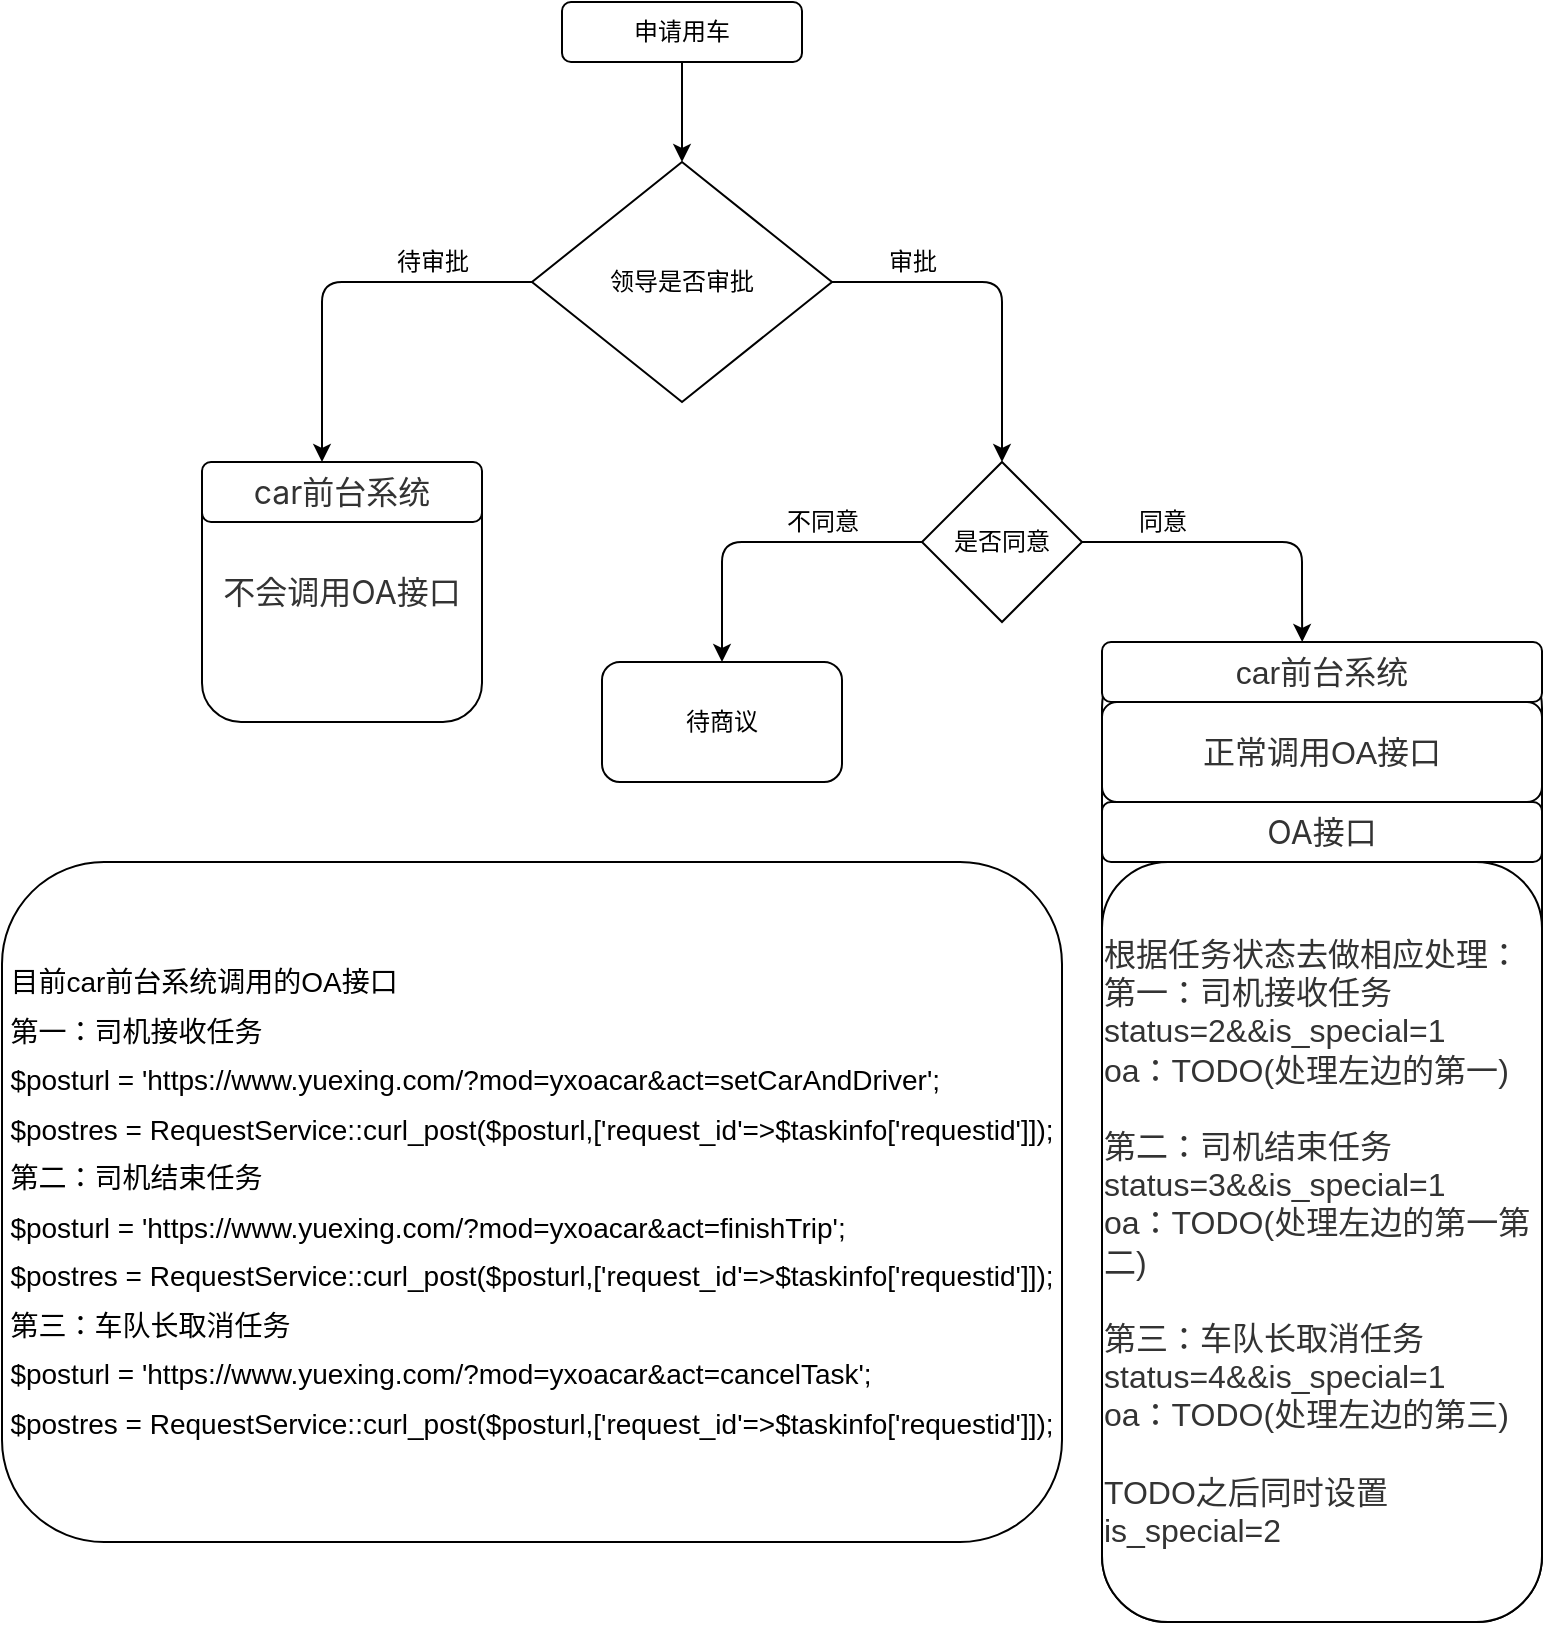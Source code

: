 <mxfile version="14.2.7" type="github">
  <diagram id="I9_dffHLye_pf-9wNx5H" name="第 1 页">
    <mxGraphModel dx="1874" dy="828" grid="1" gridSize="10" guides="1" tooltips="1" connect="1" arrows="1" fold="1" page="1" pageScale="1" pageWidth="827" pageHeight="1169" math="0" shadow="0">
      <root>
        <mxCell id="0" />
        <mxCell id="1" parent="0" />
        <mxCell id="igD-GckAJ0knDN7GTUAc-8" style="edgeStyle=orthogonalEdgeStyle;rounded=0;orthogonalLoop=1;jettySize=auto;html=1;exitX=0.5;exitY=1;exitDx=0;exitDy=0;entryX=0.5;entryY=0;entryDx=0;entryDy=0;" edge="1" parent="1" source="igD-GckAJ0knDN7GTUAc-1" target="igD-GckAJ0knDN7GTUAc-2">
          <mxGeometry relative="1" as="geometry" />
        </mxCell>
        <mxCell id="igD-GckAJ0knDN7GTUAc-1" value="申请用车" style="rounded=1;whiteSpace=wrap;html=1;" vertex="1" parent="1">
          <mxGeometry x="320" y="170" width="120" height="30" as="geometry" />
        </mxCell>
        <mxCell id="igD-GckAJ0knDN7GTUAc-2" value="领导是否审批" style="rhombus;whiteSpace=wrap;html=1;" vertex="1" parent="1">
          <mxGeometry x="305" y="250" width="150" height="120" as="geometry" />
        </mxCell>
        <mxCell id="igD-GckAJ0knDN7GTUAc-3" value="" style="endArrow=classic;html=1;exitX=0;exitY=0.5;exitDx=0;exitDy=0;" edge="1" parent="1" source="igD-GckAJ0knDN7GTUAc-2">
          <mxGeometry width="50" height="50" relative="1" as="geometry">
            <mxPoint x="390" y="430" as="sourcePoint" />
            <mxPoint x="200" y="400" as="targetPoint" />
            <Array as="points">
              <mxPoint x="200" y="310" />
            </Array>
          </mxGeometry>
        </mxCell>
        <mxCell id="igD-GckAJ0knDN7GTUAc-4" value="" style="endArrow=classic;html=1;exitX=1;exitY=0.5;exitDx=0;exitDy=0;" edge="1" parent="1" source="igD-GckAJ0knDN7GTUAc-2">
          <mxGeometry width="50" height="50" relative="1" as="geometry">
            <mxPoint x="315" y="320" as="sourcePoint" />
            <mxPoint x="540" y="400" as="targetPoint" />
            <Array as="points">
              <mxPoint x="540" y="310" />
            </Array>
          </mxGeometry>
        </mxCell>
        <mxCell id="igD-GckAJ0knDN7GTUAc-5" value="待审批" style="text;html=1;align=center;verticalAlign=middle;resizable=0;points=[];autosize=1;" vertex="1" parent="1">
          <mxGeometry x="230" y="290" width="50" height="20" as="geometry" />
        </mxCell>
        <mxCell id="igD-GckAJ0knDN7GTUAc-6" value="审批" style="text;html=1;align=center;verticalAlign=middle;resizable=0;points=[];autosize=1;" vertex="1" parent="1">
          <mxGeometry x="475" y="290" width="40" height="20" as="geometry" />
        </mxCell>
        <mxCell id="igD-GckAJ0knDN7GTUAc-9" value="&lt;div style=&quot;text-align: justify&quot;&gt;&lt;div style=&quot;text-align: left&quot;&gt;&lt;font color=&quot;#333333&quot; face=&quot;-apple-system, BlinkMacSystemFont, Apple Color Emoji, Segoe UI Emoji, Segoe UI Symbol, Segoe UI, PingFang SC, Hiragino Sans GB, Microsoft YaHei, Helvetica Neue, Helvetica, Arial, sans-serif&quot;&gt;&lt;span style=&quot;font-size: 16px ; background-color: rgb(255 , 255 , 255)&quot;&gt;不会调用OA接口&lt;/span&gt;&lt;/font&gt;&lt;/div&gt;&lt;/div&gt;&lt;div style=&quot;text-align: justify&quot;&gt;&lt;/div&gt;" style="rounded=1;whiteSpace=wrap;html=1;" vertex="1" parent="1">
          <mxGeometry x="140" y="400" width="140" height="130" as="geometry" />
        </mxCell>
        <mxCell id="igD-GckAJ0knDN7GTUAc-10" value="" style="rounded=1;whiteSpace=wrap;html=1;" vertex="1" parent="1">
          <mxGeometry x="590" y="490" width="220" height="490" as="geometry" />
        </mxCell>
        <mxCell id="igD-GckAJ0knDN7GTUAc-12" value="&lt;div style=&quot;text-align: justify&quot;&gt;&lt;div style=&quot;text-align: left&quot;&gt;&lt;font color=&quot;#333333&quot; face=&quot;-apple-system, BlinkMacSystemFont, Apple Color Emoji, Segoe UI Emoji, Segoe UI Symbol, Segoe UI, PingFang SC, Hiragino Sans GB, Microsoft YaHei, Helvetica Neue, Helvetica, Arial, sans-serif&quot;&gt;&lt;span style=&quot;font-size: 16px ; background-color: rgb(255 , 255 , 255)&quot;&gt;car前台系统&lt;/span&gt;&lt;/font&gt;&lt;/div&gt;&lt;/div&gt;&lt;div style=&quot;text-align: justify&quot;&gt;&lt;/div&gt;" style="rounded=1;whiteSpace=wrap;html=1;" vertex="1" parent="1">
          <mxGeometry x="140" y="400" width="140" height="30" as="geometry" />
        </mxCell>
        <mxCell id="igD-GckAJ0knDN7GTUAc-13" value="&lt;div style=&quot;text-align: justify&quot;&gt;&lt;div style=&quot;text-align: left&quot;&gt;&lt;span style=&quot;color: rgb(51 , 51 , 51) ; font-family: , &amp;#34;blinkmacsystemfont&amp;#34; , &amp;#34;apple color emoji&amp;#34; , &amp;#34;segoe ui emoji&amp;#34; , &amp;#34;segoe ui symbol&amp;#34; , &amp;#34;segoe ui&amp;#34; , &amp;#34;pingfang sc&amp;#34; , &amp;#34;hiragino sans gb&amp;#34; , &amp;#34;microsoft yahei&amp;#34; , &amp;#34;helvetica neue&amp;#34; , &amp;#34;helvetica&amp;#34; , &amp;#34;arial&amp;#34; , sans-serif ; font-size: 16px ; background-color: rgb(255 , 255 , 255)&quot;&gt;car前台系统&lt;/span&gt;&lt;br&gt;&lt;/div&gt;&lt;/div&gt;&lt;div style=&quot;text-align: justify&quot;&gt;&lt;/div&gt;" style="rounded=1;whiteSpace=wrap;html=1;" vertex="1" parent="1">
          <mxGeometry x="590" y="490" width="220" height="30" as="geometry" />
        </mxCell>
        <mxCell id="igD-GckAJ0knDN7GTUAc-14" value="&lt;div style=&quot;text-align: justify&quot;&gt;&lt;div style=&quot;text-align: left&quot;&gt;&lt;font color=&quot;#333333&quot; face=&quot;-apple-system, BlinkMacSystemFont, Apple Color Emoji, Segoe UI Emoji, Segoe UI Symbol, Segoe UI, PingFang SC, Hiragino Sans GB, Microsoft YaHei, Helvetica Neue, Helvetica, Arial, sans-serif&quot;&gt;&lt;span style=&quot;font-size: 16px ; background-color: rgb(255 , 255 , 255)&quot;&gt;OA接口&lt;/span&gt;&lt;/font&gt;&lt;/div&gt;&lt;/div&gt;&lt;div style=&quot;text-align: justify&quot;&gt;&lt;/div&gt;" style="rounded=1;whiteSpace=wrap;html=1;" vertex="1" parent="1">
          <mxGeometry x="590" y="570" width="220" height="30" as="geometry" />
        </mxCell>
        <mxCell id="igD-GckAJ0knDN7GTUAc-15" value="&lt;div style=&quot;text-align: justify&quot;&gt;&lt;div style=&quot;text-align: left&quot;&gt;&lt;span style=&quot;color: rgb(51 , 51 , 51) ; font-family: , &amp;#34;blinkmacsystemfont&amp;#34; , &amp;#34;apple color emoji&amp;#34; , &amp;#34;segoe ui emoji&amp;#34; , &amp;#34;segoe ui symbol&amp;#34; , &amp;#34;segoe ui&amp;#34; , &amp;#34;pingfang sc&amp;#34; , &amp;#34;hiragino sans gb&amp;#34; , &amp;#34;microsoft yahei&amp;#34; , &amp;#34;helvetica neue&amp;#34; , &amp;#34;helvetica&amp;#34; , &amp;#34;arial&amp;#34; , sans-serif ; font-size: 16px ; background-color: rgb(255 , 255 , 255)&quot;&gt;正常调用OA接口&lt;/span&gt;&lt;br&gt;&lt;/div&gt;&lt;/div&gt;&lt;div style=&quot;text-align: justify&quot;&gt;&lt;/div&gt;" style="rounded=1;whiteSpace=wrap;html=1;" vertex="1" parent="1">
          <mxGeometry x="590" y="520" width="220" height="50" as="geometry" />
        </mxCell>
        <mxCell id="igD-GckAJ0knDN7GTUAc-16" value="&lt;div style=&quot;text-align: justify&quot;&gt;&lt;div style=&quot;text-align: left&quot;&gt;&lt;span style=&quot;color: rgb(51 , 51 , 51) ; font-family: , &amp;#34;blinkmacsystemfont&amp;#34; , &amp;#34;apple color emoji&amp;#34; , &amp;#34;segoe ui emoji&amp;#34; , &amp;#34;segoe ui symbol&amp;#34; , &amp;#34;segoe ui&amp;#34; , &amp;#34;pingfang sc&amp;#34; , &amp;#34;hiragino sans gb&amp;#34; , &amp;#34;microsoft yahei&amp;#34; , &amp;#34;helvetica neue&amp;#34; , &amp;#34;helvetica&amp;#34; , &amp;#34;arial&amp;#34; , sans-serif ; font-size: 16px ; background-color: rgb(255 , 255 , 255)&quot;&gt;&lt;br&gt;&lt;/span&gt;&lt;/div&gt;&lt;div style=&quot;text-align: left&quot;&gt;&lt;span style=&quot;color: rgb(51 , 51 , 51) ; font-family: , &amp;#34;blinkmacsystemfont&amp;#34; , &amp;#34;apple color emoji&amp;#34; , &amp;#34;segoe ui emoji&amp;#34; , &amp;#34;segoe ui symbol&amp;#34; , &amp;#34;segoe ui&amp;#34; , &amp;#34;pingfang sc&amp;#34; , &amp;#34;hiragino sans gb&amp;#34; , &amp;#34;microsoft yahei&amp;#34; , &amp;#34;helvetica neue&amp;#34; , &amp;#34;helvetica&amp;#34; , &amp;#34;arial&amp;#34; , sans-serif ; font-size: 16px ; background-color: rgb(255 , 255 , 255)&quot;&gt;根据任务状态去做相应处理：&lt;/span&gt;&lt;br&gt;&lt;/div&gt;&lt;div style=&quot;text-align: left&quot;&gt;&lt;span style=&quot;color: rgb(51 , 51 , 51) ; font-family: , &amp;#34;blinkmacsystemfont&amp;#34; , &amp;#34;apple color emoji&amp;#34; , &amp;#34;segoe ui emoji&amp;#34; , &amp;#34;segoe ui symbol&amp;#34; , &amp;#34;segoe ui&amp;#34; , &amp;#34;pingfang sc&amp;#34; , &amp;#34;hiragino sans gb&amp;#34; , &amp;#34;microsoft yahei&amp;#34; , &amp;#34;helvetica neue&amp;#34; , &amp;#34;helvetica&amp;#34; , &amp;#34;arial&amp;#34; , sans-serif ; font-size: 16px ; background-color: rgb(255 , 255 , 255)&quot;&gt;第一：司机接收任务status=2&amp;amp;&amp;amp;&lt;/span&gt;&lt;span style=&quot;text-align: justify ; font-size: 16px&quot;&gt;&lt;font color=&quot;#333333&quot;&gt;is_special=1&lt;/font&gt;&lt;/span&gt;&lt;/div&gt;&lt;div style=&quot;text-align: left&quot;&gt;&lt;span style=&quot;color: rgb(51 , 51 , 51) ; font-size: 16px ; background-color: rgb(255 , 255 , 255)&quot;&gt;oa：TODO(处理左边的第一&lt;/span&gt;&lt;span style=&quot;color: rgb(51 , 51 , 51) ; font-size: 16px ; text-align: justify ; background-color: rgb(255 , 255 , 255)&quot;&gt;)&lt;/span&gt;&lt;/div&gt;&lt;div style=&quot;text-align: left&quot;&gt;&lt;span style=&quot;color: rgb(51 , 51 , 51) ; font-family: , &amp;#34;blinkmacsystemfont&amp;#34; , &amp;#34;apple color emoji&amp;#34; , &amp;#34;segoe ui emoji&amp;#34; , &amp;#34;segoe ui symbol&amp;#34; , &amp;#34;segoe ui&amp;#34; , &amp;#34;pingfang sc&amp;#34; , &amp;#34;hiragino sans gb&amp;#34; , &amp;#34;microsoft yahei&amp;#34; , &amp;#34;helvetica neue&amp;#34; , &amp;#34;helvetica&amp;#34; , &amp;#34;arial&amp;#34; , sans-serif ; font-size: 16px ; background-color: rgb(255 , 255 , 255)&quot;&gt;&lt;br&gt;&lt;/span&gt;&lt;/div&gt;&lt;div style=&quot;text-align: left&quot;&gt;&lt;span style=&quot;color: rgb(51 , 51 , 51) ; font-family: , &amp;#34;blinkmacsystemfont&amp;#34; , &amp;#34;apple color emoji&amp;#34; , &amp;#34;segoe ui emoji&amp;#34; , &amp;#34;segoe ui symbol&amp;#34; , &amp;#34;segoe ui&amp;#34; , &amp;#34;pingfang sc&amp;#34; , &amp;#34;hiragino sans gb&amp;#34; , &amp;#34;microsoft yahei&amp;#34; , &amp;#34;helvetica neue&amp;#34; , &amp;#34;helvetica&amp;#34; , &amp;#34;arial&amp;#34; , sans-serif ; font-size: 16px ; background-color: rgb(255 , 255 , 255)&quot;&gt;第二：司机结束任务status=3&lt;/span&gt;&lt;span style=&quot;color: rgb(51 , 51 , 51) ; font-size: 16px ; background-color: rgb(255 , 255 , 255)&quot;&gt;&amp;amp;&amp;amp;&lt;/span&gt;&lt;span style=&quot;text-align: justify ; font-size: 16px&quot;&gt;&lt;font color=&quot;#333333&quot;&gt;is_special=1&lt;/font&gt;&lt;/span&gt;&lt;/div&gt;&lt;div style=&quot;text-align: left&quot;&gt;&lt;span style=&quot;color: rgb(51 , 51 , 51) ; font-family: , &amp;#34;blinkmacsystemfont&amp;#34; , &amp;#34;apple color emoji&amp;#34; , &amp;#34;segoe ui emoji&amp;#34; , &amp;#34;segoe ui symbol&amp;#34; , &amp;#34;segoe ui&amp;#34; , &amp;#34;pingfang sc&amp;#34; , &amp;#34;hiragino sans gb&amp;#34; , &amp;#34;microsoft yahei&amp;#34; , &amp;#34;helvetica neue&amp;#34; , &amp;#34;helvetica&amp;#34; , &amp;#34;arial&amp;#34; , sans-serif ; font-size: 16px ; background-color: rgb(255 , 255 , 255)&quot;&gt;oa：TODO(&lt;/span&gt;&lt;span style=&quot;background-color: rgb(255 , 255 , 255) ; color: rgb(51 , 51 , 51) ; font-size: 16px&quot;&gt;处理左边的第一第二&lt;/span&gt;&lt;span style=&quot;background-color: rgb(255 , 255 , 255) ; color: rgb(51 , 51 , 51) ; font-size: 16px&quot;&gt;)&lt;/span&gt;&lt;/div&gt;&lt;div style=&quot;text-align: left&quot;&gt;&lt;span style=&quot;color: rgb(51 , 51 , 51) ; font-family: , &amp;#34;blinkmacsystemfont&amp;#34; , &amp;#34;apple color emoji&amp;#34; , &amp;#34;segoe ui emoji&amp;#34; , &amp;#34;segoe ui symbol&amp;#34; , &amp;#34;segoe ui&amp;#34; , &amp;#34;pingfang sc&amp;#34; , &amp;#34;hiragino sans gb&amp;#34; , &amp;#34;microsoft yahei&amp;#34; , &amp;#34;helvetica neue&amp;#34; , &amp;#34;helvetica&amp;#34; , &amp;#34;arial&amp;#34; , sans-serif ; font-size: 16px ; background-color: rgb(255 , 255 , 255)&quot;&gt;&lt;br&gt;&lt;/span&gt;&lt;/div&gt;&lt;div style=&quot;text-align: left&quot;&gt;&lt;span style=&quot;color: rgb(51 , 51 , 51) ; font-family: , &amp;#34;blinkmacsystemfont&amp;#34; , &amp;#34;apple color emoji&amp;#34; , &amp;#34;segoe ui emoji&amp;#34; , &amp;#34;segoe ui symbol&amp;#34; , &amp;#34;segoe ui&amp;#34; , &amp;#34;pingfang sc&amp;#34; , &amp;#34;hiragino sans gb&amp;#34; , &amp;#34;microsoft yahei&amp;#34; , &amp;#34;helvetica neue&amp;#34; , &amp;#34;helvetica&amp;#34; , &amp;#34;arial&amp;#34; , sans-serif ; font-size: 16px ; background-color: rgb(255 , 255 , 255)&quot;&gt;第三：车队长取消任务status=4&lt;/span&gt;&lt;span style=&quot;color: rgb(51 , 51 , 51) ; font-size: 16px ; background-color: rgb(255 , 255 , 255)&quot;&gt;&amp;amp;&amp;amp;&lt;/span&gt;&lt;span style=&quot;text-align: justify ; font-size: 16px&quot;&gt;&lt;font color=&quot;#333333&quot;&gt;is_special=1&lt;/font&gt;&lt;/span&gt;&lt;/div&gt;&lt;div style=&quot;text-align: left&quot;&gt;&lt;span style=&quot;color: rgb(51 , 51 , 51) ; font-size: 16px ; background-color: rgb(255 , 255 , 255)&quot;&gt;oa：TODO(&lt;/span&gt;&lt;span style=&quot;background-color: rgb(255 , 255 , 255) ; color: rgb(51 , 51 , 51) ; font-size: 16px&quot;&gt;处理左边的第三&lt;/span&gt;&lt;span style=&quot;background-color: rgb(255 , 255 , 255) ; color: rgb(51 , 51 , 51) ; font-size: 16px&quot;&gt;)&lt;/span&gt;&lt;/div&gt;&lt;div style=&quot;text-align: left&quot;&gt;&lt;span style=&quot;background-color: rgb(255 , 255 , 255) ; color: rgb(51 , 51 , 51) ; font-size: 16px&quot;&gt;&lt;br&gt;&lt;/span&gt;&lt;/div&gt;&lt;div style=&quot;text-align: left&quot;&gt;&lt;span style=&quot;background-color: rgb(255 , 255 , 255) ; color: rgb(51 , 51 , 51) ; font-size: 16px&quot;&gt;TODO之后同时&lt;/span&gt;&lt;span style=&quot;color: rgb(51 , 51 , 51) ; font-size: 16px ; background-color: rgb(255 , 255 , 255)&quot;&gt;设置&lt;/span&gt;&lt;span style=&quot;text-align: justify ; color: rgb(51 , 51 , 51) ; font-size: 16px&quot;&gt;is_special=2&lt;/span&gt;&lt;/div&gt;&lt;div style=&quot;text-align: left&quot;&gt;&lt;span style=&quot;color: rgb(51 , 51 , 51) ; font-family: , &amp;#34;blinkmacsystemfont&amp;#34; , &amp;#34;apple color emoji&amp;#34; , &amp;#34;segoe ui emoji&amp;#34; , &amp;#34;segoe ui symbol&amp;#34; , &amp;#34;segoe ui&amp;#34; , &amp;#34;pingfang sc&amp;#34; , &amp;#34;hiragino sans gb&amp;#34; , &amp;#34;microsoft yahei&amp;#34; , &amp;#34;helvetica neue&amp;#34; , &amp;#34;helvetica&amp;#34; , &amp;#34;arial&amp;#34; , sans-serif ; font-size: 16px ; background-color: rgb(255 , 255 , 255)&quot;&gt;&lt;br&gt;&lt;/span&gt;&lt;/div&gt;&lt;/div&gt;&lt;div style=&quot;text-align: justify&quot;&gt;&lt;/div&gt;" style="rounded=1;whiteSpace=wrap;html=1;" vertex="1" parent="1">
          <mxGeometry x="590" y="600" width="220" height="380" as="geometry" />
        </mxCell>
        <mxCell id="igD-GckAJ0knDN7GTUAc-19" value="是否同意" style="rhombus;whiteSpace=wrap;html=1;" vertex="1" parent="1">
          <mxGeometry x="500" y="400" width="80" height="80" as="geometry" />
        </mxCell>
        <mxCell id="igD-GckAJ0knDN7GTUAc-20" value="" style="endArrow=classic;html=1;" edge="1" parent="1" source="igD-GckAJ0knDN7GTUAc-19">
          <mxGeometry width="50" height="50" relative="1" as="geometry">
            <mxPoint x="390" y="490" as="sourcePoint" />
            <mxPoint x="400" y="500" as="targetPoint" />
            <Array as="points">
              <mxPoint x="400" y="440" />
            </Array>
          </mxGeometry>
        </mxCell>
        <mxCell id="igD-GckAJ0knDN7GTUAc-24" value="同意" style="text;html=1;align=center;verticalAlign=middle;resizable=0;points=[];autosize=1;" vertex="1" parent="1">
          <mxGeometry x="600" y="420" width="40" height="20" as="geometry" />
        </mxCell>
        <mxCell id="igD-GckAJ0knDN7GTUAc-27" value="不同意" style="text;html=1;align=center;verticalAlign=middle;resizable=0;points=[];autosize=1;" vertex="1" parent="1">
          <mxGeometry x="425" y="420" width="50" height="20" as="geometry" />
        </mxCell>
        <mxCell id="igD-GckAJ0knDN7GTUAc-28" value="待商议" style="rounded=1;whiteSpace=wrap;html=1;" vertex="1" parent="1">
          <mxGeometry x="340" y="500" width="120" height="60" as="geometry" />
        </mxCell>
        <mxCell id="igD-GckAJ0knDN7GTUAc-29" value="&lt;div style=&quot;text-align: left ; line-height: 1.75 ; font-size: 14px&quot;&gt;目前car前台系统调用的OA接口&lt;/div&gt;&lt;div style=&quot;text-align: left ; line-height: 1.75 ; font-size: 14px&quot;&gt;第一：司机接收任务&lt;/div&gt;&lt;div style=&quot;text-align: left ; line-height: 1.75 ; font-size: 14px&quot;&gt;$posturl = &#39;https://www.yuexing.com/?mod=yxoacar&amp;amp;act=setCarAndDriver&#39;;&lt;/div&gt;&lt;div style=&quot;text-align: left ; line-height: 1.75 ; font-size: 14px&quot;&gt;$postres = RequestService::curl_post($posturl,[&#39;request_id&#39;=&amp;gt;$taskinfo[&#39;requestid&#39;]]);&lt;/div&gt;&lt;div style=&quot;text-align: left ; line-height: 1.75 ; font-size: 14px&quot;&gt;第二：司机结束任务&lt;/div&gt;&lt;div style=&quot;text-align: left ; line-height: 1.75 ; font-size: 14px&quot;&gt;$posturl = &#39;https://www.yuexing.com/?mod=yxoacar&amp;amp;act=finishTrip&#39;;&lt;/div&gt;&lt;div style=&quot;text-align: left ; line-height: 1.75 ; font-size: 14px&quot;&gt;$postres = RequestService::curl_post($posturl,[&#39;request_id&#39;=&amp;gt;$taskinfo[&#39;requestid&#39;]]);&lt;/div&gt;&lt;div style=&quot;text-align: left ; line-height: 1.75 ; font-size: 14px&quot;&gt;第三：车队长取消任务&lt;/div&gt;&lt;div style=&quot;text-align: left ; line-height: 1.75 ; font-size: 14px&quot;&gt;$posturl = &#39;https://www.yuexing.com/?mod=yxoacar&amp;amp;act=cancelTask&#39;;&lt;/div&gt;&lt;div style=&quot;text-align: left ; line-height: 1.75 ; font-size: 14px&quot;&gt;$postres = RequestService::curl_post($posturl,[&#39;request_id&#39;=&amp;gt;$taskinfo[&#39;requestid&#39;]]);&lt;/div&gt;" style="rounded=1;whiteSpace=wrap;html=1;" vertex="1" parent="1">
          <mxGeometry x="40" y="600" width="530" height="340" as="geometry" />
        </mxCell>
        <mxCell id="igD-GckAJ0knDN7GTUAc-30" value="" style="endArrow=classic;html=1;exitX=1;exitY=0.5;exitDx=0;exitDy=0;entryX=0.455;entryY=0;entryDx=0;entryDy=0;entryPerimeter=0;" edge="1" parent="1" source="igD-GckAJ0knDN7GTUAc-19" target="igD-GckAJ0knDN7GTUAc-13">
          <mxGeometry width="50" height="50" relative="1" as="geometry">
            <mxPoint x="510" y="450" as="sourcePoint" />
            <mxPoint x="410" y="510" as="targetPoint" />
            <Array as="points">
              <mxPoint x="690" y="440" />
              <mxPoint x="690" y="470" />
            </Array>
          </mxGeometry>
        </mxCell>
      </root>
    </mxGraphModel>
  </diagram>
</mxfile>
